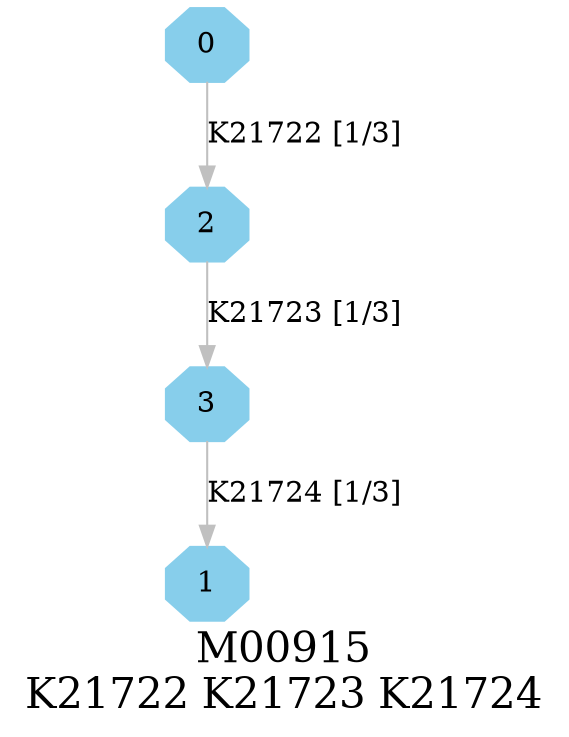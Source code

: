 digraph G {
graph [label="M00915
K21722 K21723 K21724",fontsize=20];
node [shape=box,style=filled];
edge [len=3,color=grey];
{node [width=.3,height=.3,shape=octagon,style=filled,color=skyblue] 0 1 2 3 }
0 -> 2 [label="K21722 [1/3]"];
2 -> 3 [label="K21723 [1/3]"];
3 -> 1 [label="K21724 [1/3]"];
}